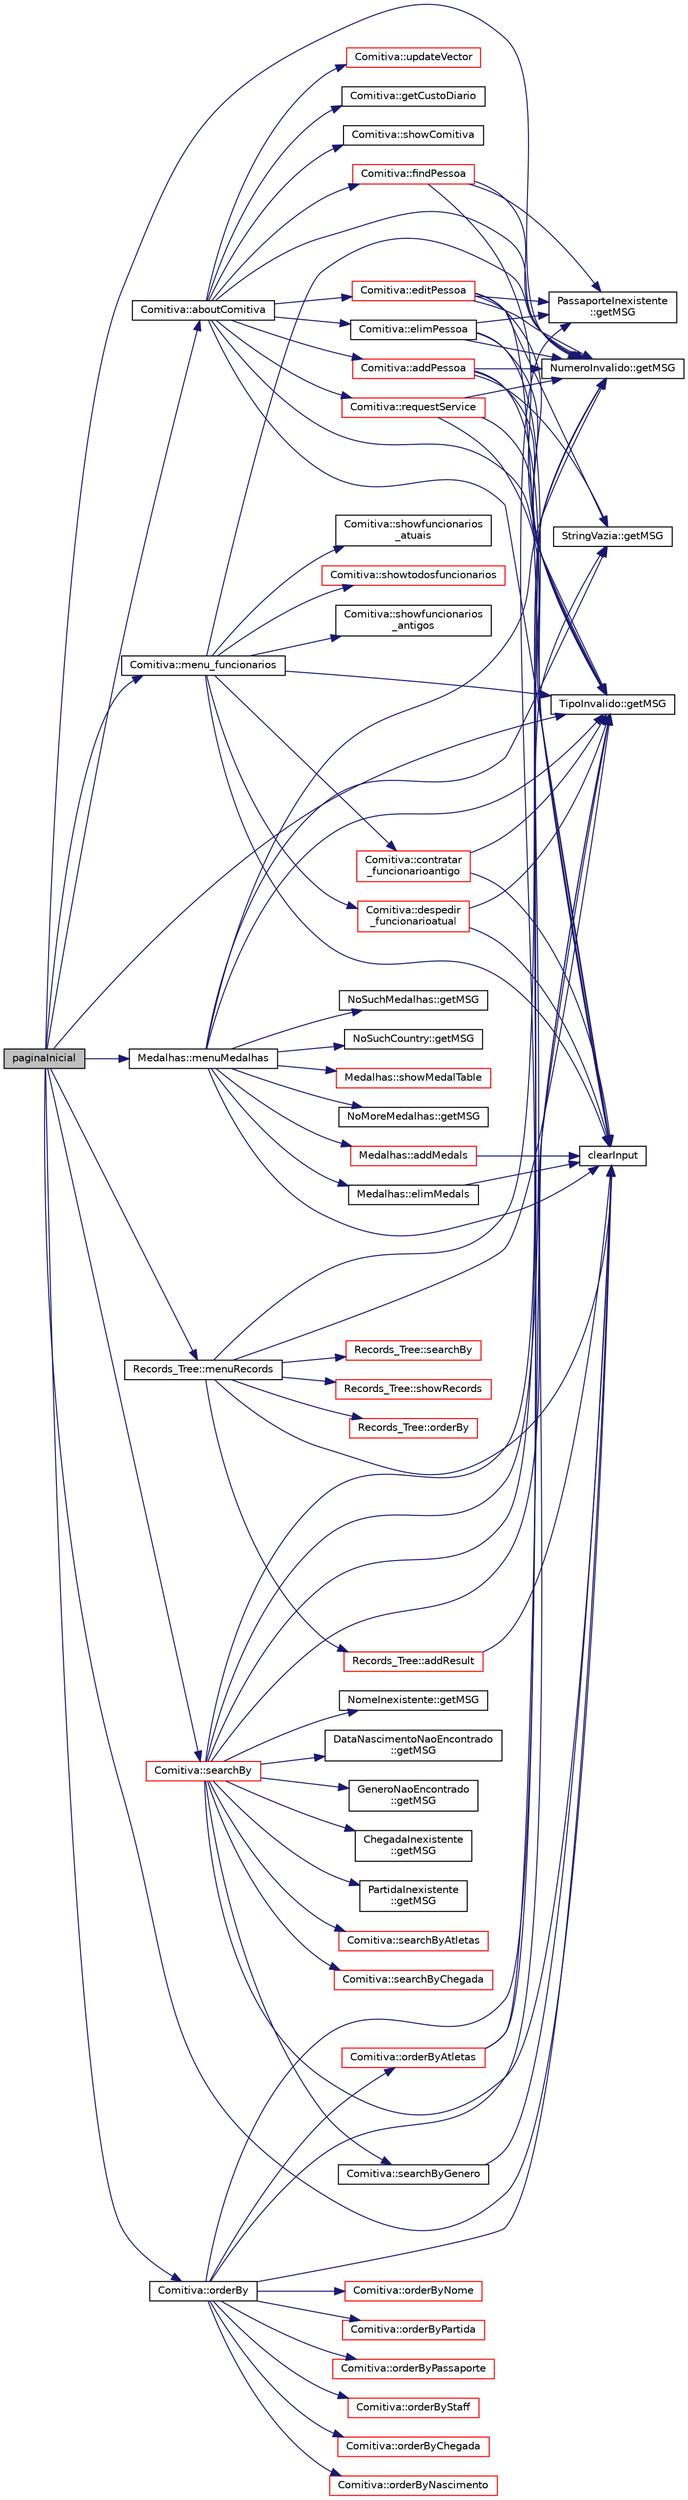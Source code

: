 digraph "paginaInicial"
{
 // LATEX_PDF_SIZE
  edge [fontname="Helvetica",fontsize="10",labelfontname="Helvetica",labelfontsize="10"];
  node [fontname="Helvetica",fontsize="10",shape=record];
  rankdir="LR";
  Node1 [label="paginaInicial",height=0.2,width=0.4,color="black", fillcolor="grey75", style="filled", fontcolor="black",tooltip="Esta função é o página inicial do programa. Todos os objetivos do projeto se fazem dentro desta funçã..."];
  Node1 -> Node2 [color="midnightblue",fontsize="10",style="solid",fontname="Helvetica"];
  Node2 [label="Comitiva::aboutComitiva",height=0.2,width=0.4,color="black", fillcolor="white", style="filled",URL="$class_comitiva.html#a3781e251409ca01dfdc898e66285c954",tooltip="Esta função mostra as opções para interagir com a Comitiva (adicionar, editar, eliminar,..."];
  Node2 -> Node3 [color="midnightblue",fontsize="10",style="solid",fontname="Helvetica"];
  Node3 [label="Comitiva::addPessoa",height=0.2,width=0.4,color="red", fillcolor="white", style="filled",URL="$class_comitiva.html#aa39a2bd760e619094ce52df5c6d494f3",tooltip="Esta função adiciona uma Pessoa ao vetor \"pessoas\"."];
  Node3 -> Node5 [color="midnightblue",fontsize="10",style="solid",fontname="Helvetica"];
  Node5 [label="clearInput",height=0.2,width=0.4,color="black", fillcolor="white", style="filled",URL="$utils_8cpp.html#a5d555657ce648c1a47abb70f1029589d",tooltip="Limpa o input buffer."];
  Node3 -> Node6 [color="midnightblue",fontsize="10",style="solid",fontname="Helvetica"];
  Node6 [label="NumeroInvalido::getMSG",height=0.2,width=0.4,color="black", fillcolor="white", style="filled",URL="$class_numero_invalido.html#a5c448d3329c6ac238680652aeeaef4c7",tooltip="Esta função retorna a mensagem de erro de número inválido."];
  Node3 -> Node7 [color="midnightblue",fontsize="10",style="solid",fontname="Helvetica"];
  Node7 [label="TipoInvalido::getMSG",height=0.2,width=0.4,color="black", fillcolor="white", style="filled",URL="$class_tipo_invalido.html#a2ab2856e2ba29b748798c49216ce0242",tooltip="Esta função retorna a mensagem de erro de tipo inválido."];
  Node3 -> Node21 [color="midnightblue",fontsize="10",style="solid",fontname="Helvetica"];
  Node21 [label="StringVazia::getMSG",height=0.2,width=0.4,color="black", fillcolor="white", style="filled",URL="$class_string_vazia.html#a604504d90df3ac1669feb026b75c9578",tooltip="Esta função retorna a mensagem de erro de string vazia."];
  Node2 -> Node5 [color="midnightblue",fontsize="10",style="solid",fontname="Helvetica"];
  Node2 -> Node23 [color="midnightblue",fontsize="10",style="solid",fontname="Helvetica"];
  Node23 [label="Comitiva::editPessoa",height=0.2,width=0.4,color="red", fillcolor="white", style="filled",URL="$class_comitiva.html#ad042557732ad35198efd8e71e0e06c5d",tooltip="Esta função edita as informações de uma Pessoa."];
  Node23 -> Node5 [color="midnightblue",fontsize="10",style="solid",fontname="Helvetica"];
  Node23 -> Node6 [color="midnightblue",fontsize="10",style="solid",fontname="Helvetica"];
  Node23 -> Node7 [color="midnightblue",fontsize="10",style="solid",fontname="Helvetica"];
  Node23 -> Node25 [color="midnightblue",fontsize="10",style="solid",fontname="Helvetica"];
  Node25 [label="PassaporteInexistente\l::getMSG",height=0.2,width=0.4,color="black", fillcolor="white", style="filled",URL="$class_passaporte_inexistente.html#ad7979791a4d7344befa52c364497f3eb",tooltip="Esta função retorna a mensagem de erro de passaporte inexistente."];
  Node23 -> Node21 [color="midnightblue",fontsize="10",style="solid",fontname="Helvetica"];
  Node2 -> Node38 [color="midnightblue",fontsize="10",style="solid",fontname="Helvetica"];
  Node38 [label="Comitiva::elimPessoa",height=0.2,width=0.4,color="black", fillcolor="white", style="filled",URL="$class_comitiva.html#a2d724f4833f65a6475eb5aa88341f643",tooltip="Esta função elimina uma Pessoa do vetor \"pessoas\"."];
  Node38 -> Node5 [color="midnightblue",fontsize="10",style="solid",fontname="Helvetica"];
  Node38 -> Node6 [color="midnightblue",fontsize="10",style="solid",fontname="Helvetica"];
  Node38 -> Node7 [color="midnightblue",fontsize="10",style="solid",fontname="Helvetica"];
  Node38 -> Node25 [color="midnightblue",fontsize="10",style="solid",fontname="Helvetica"];
  Node2 -> Node39 [color="midnightblue",fontsize="10",style="solid",fontname="Helvetica"];
  Node39 [label="Comitiva::findPessoa",height=0.2,width=0.4,color="red", fillcolor="white", style="filled",URL="$class_comitiva.html#a48f2170ac0b8232ffb0c188e1c47bf9a",tooltip="Procura no vetor \"pessoas\" uma pessoa pelo numero de passaporte."];
  Node39 -> Node6 [color="midnightblue",fontsize="10",style="solid",fontname="Helvetica"];
  Node39 -> Node7 [color="midnightblue",fontsize="10",style="solid",fontname="Helvetica"];
  Node39 -> Node25 [color="midnightblue",fontsize="10",style="solid",fontname="Helvetica"];
  Node2 -> Node41 [color="midnightblue",fontsize="10",style="solid",fontname="Helvetica"];
  Node41 [label="Comitiva::getCustoDiario",height=0.2,width=0.4,color="black", fillcolor="white", style="filled",URL="$class_comitiva.html#ab93bb2cced94523062c3de3de40d7b49",tooltip="Retorna o custo diário de toda a comitiva portuguesa."];
  Node2 -> Node6 [color="midnightblue",fontsize="10",style="solid",fontname="Helvetica"];
  Node2 -> Node7 [color="midnightblue",fontsize="10",style="solid",fontname="Helvetica"];
  Node2 -> Node42 [color="midnightblue",fontsize="10",style="solid",fontname="Helvetica"];
  Node42 [label="Comitiva::requestService",height=0.2,width=0.4,color="red", fillcolor="white", style="filled",URL="$class_comitiva.html#a22f61f628f4cd9f3b709037f2f96d872",tooltip="Esta função mostra um menu de serviços que podem ser requeridos por atletas."];
  Node42 -> Node5 [color="midnightblue",fontsize="10",style="solid",fontname="Helvetica"];
  Node42 -> Node6 [color="midnightblue",fontsize="10",style="solid",fontname="Helvetica"];
  Node42 -> Node7 [color="midnightblue",fontsize="10",style="solid",fontname="Helvetica"];
  Node2 -> Node56 [color="midnightblue",fontsize="10",style="solid",fontname="Helvetica"];
  Node56 [label="Comitiva::showComitiva",height=0.2,width=0.4,color="black", fillcolor="white", style="filled",URL="$class_comitiva.html#a39aa2b445d6d3dd3584cf17f0341bc24",tooltip="Imprime nome, passaporte e tipo (Atleta ou Staff) de cada pessoa da comitiva portuguesa."];
  Node2 -> Node57 [color="midnightblue",fontsize="10",style="solid",fontname="Helvetica"];
  Node57 [label="Comitiva::updateVector",height=0.2,width=0.4,color="red", fillcolor="white", style="filled",URL="$class_comitiva.html#a3163c7ec357831d98a23724f2ce9004f",tooltip="Esta função atualiza o vector 'pessoas' a partir da heap 'funcionarios' para que o ficheiro 'portugal..."];
  Node1 -> Node5 [color="midnightblue",fontsize="10",style="solid",fontname="Helvetica"];
  Node1 -> Node6 [color="midnightblue",fontsize="10",style="solid",fontname="Helvetica"];
  Node1 -> Node7 [color="midnightblue",fontsize="10",style="solid",fontname="Helvetica"];
  Node1 -> Node60 [color="midnightblue",fontsize="10",style="solid",fontname="Helvetica"];
  Node60 [label="Comitiva::menu_funcionarios",height=0.2,width=0.4,color="black", fillcolor="white", style="filled",URL="$class_comitiva.html#aeef0ddc5e27ecc05d29a62ade8bc6607",tooltip="Mostra o menu para operacoes de funcionarios que podem ser feitas."];
  Node60 -> Node5 [color="midnightblue",fontsize="10",style="solid",fontname="Helvetica"];
  Node60 -> Node61 [color="midnightblue",fontsize="10",style="solid",fontname="Helvetica"];
  Node61 [label="Comitiva::contratar\l_funcionarioantigo",height=0.2,width=0.4,color="red", fillcolor="white", style="filled",URL="$class_comitiva.html#a506f42d98eec72ededb075b26c10b609",tooltip="Esta função remove um funcionario antigo do ficheiro (staffantigos.txt), adicionando aos funcionarios..."];
  Node61 -> Node5 [color="midnightblue",fontsize="10",style="solid",fontname="Helvetica"];
  Node61 -> Node7 [color="midnightblue",fontsize="10",style="solid",fontname="Helvetica"];
  Node60 -> Node71 [color="midnightblue",fontsize="10",style="solid",fontname="Helvetica"];
  Node71 [label="Comitiva::despedir\l_funcionarioatual",height=0.2,width=0.4,color="red", fillcolor="white", style="filled",URL="$class_comitiva.html#ad82b51623ab1d2dbc42a86d288b8ecbd",tooltip="Esta função remove um funcionario atual do ficheiro (portugal.txt), adicionando aos funcionarios anti..."];
  Node71 -> Node5 [color="midnightblue",fontsize="10",style="solid",fontname="Helvetica"];
  Node71 -> Node7 [color="midnightblue",fontsize="10",style="solid",fontname="Helvetica"];
  Node60 -> Node6 [color="midnightblue",fontsize="10",style="solid",fontname="Helvetica"];
  Node60 -> Node7 [color="midnightblue",fontsize="10",style="solid",fontname="Helvetica"];
  Node60 -> Node74 [color="midnightblue",fontsize="10",style="solid",fontname="Helvetica"];
  Node74 [label="Comitiva::showfuncionarios\l_antigos",height=0.2,width=0.4,color="black", fillcolor="white", style="filled",URL="$class_comitiva.html#a93396067473073034c6c1fd93a5d9ddb",tooltip="Imprime toda a informação detalhada numa tebela de dispersao com os funcionarios antigos."];
  Node60 -> Node75 [color="midnightblue",fontsize="10",style="solid",fontname="Helvetica"];
  Node75 [label="Comitiva::showfuncionarios\l_atuais",height=0.2,width=0.4,color="black", fillcolor="white", style="filled",URL="$class_comitiva.html#a4f0c069d58f5ca067dfc256ba274300d",tooltip="Imprime toda a informação detalhada numa tebela de dispersao com os funcionarios atuais."];
  Node60 -> Node76 [color="midnightblue",fontsize="10",style="solid",fontname="Helvetica"];
  Node76 [label="Comitiva::showtodosfuncionarios",height=0.2,width=0.4,color="red", fillcolor="white", style="filled",URL="$class_comitiva.html#a31e39b074d5960e3f9f5e57a39010077",tooltip="Imprime toda a informação detalhada numa tebela de dispersao com os funcionarios antigos e atuais."];
  Node1 -> Node78 [color="midnightblue",fontsize="10",style="solid",fontname="Helvetica"];
  Node78 [label="Medalhas::menuMedalhas",height=0.2,width=0.4,color="black", fillcolor="white", style="filled",URL="$class_medalhas.html#a0e18eade264886c26064a60173a11a29",tooltip="Menu que lida com a intenção do usuário de atribuir medalhas, remover medalhas e ver o quadro de meda..."];
  Node78 -> Node79 [color="midnightblue",fontsize="10",style="solid",fontname="Helvetica"];
  Node79 [label="Medalhas::addMedals",height=0.2,width=0.4,color="red", fillcolor="white", style="filled",URL="$class_medalhas.html#ae7bfa391d5a4956522d7ce8274f04991",tooltip="Adiciona medalhas a um país."];
  Node79 -> Node5 [color="midnightblue",fontsize="10",style="solid",fontname="Helvetica"];
  Node78 -> Node5 [color="midnightblue",fontsize="10",style="solid",fontname="Helvetica"];
  Node78 -> Node86 [color="midnightblue",fontsize="10",style="solid",fontname="Helvetica"];
  Node86 [label="Medalhas::elimMedals",height=0.2,width=0.4,color="black", fillcolor="white", style="filled",URL="$class_medalhas.html#a1f51333f228e0215ec18b01ab209b2a4",tooltip="Elimina medalhas de um país."];
  Node86 -> Node5 [color="midnightblue",fontsize="10",style="solid",fontname="Helvetica"];
  Node78 -> Node6 [color="midnightblue",fontsize="10",style="solid",fontname="Helvetica"];
  Node78 -> Node7 [color="midnightblue",fontsize="10",style="solid",fontname="Helvetica"];
  Node78 -> Node87 [color="midnightblue",fontsize="10",style="solid",fontname="Helvetica"];
  Node87 [label="NoMoreMedalhas::getMSG",height=0.2,width=0.4,color="black", fillcolor="white", style="filled",URL="$class_no_more_medalhas.html#a277c27d6358f33f61102b0ddabe04a70",tooltip="Esta função retorna a mensagem de erro de passar do limite de medalhas."];
  Node78 -> Node88 [color="midnightblue",fontsize="10",style="solid",fontname="Helvetica"];
  Node88 [label="NoSuchMedalhas::getMSG",height=0.2,width=0.4,color="black", fillcolor="white", style="filled",URL="$class_no_such_medalhas.html#a8579983c1ea58a01e1e5474c95738def",tooltip="Esta função retorna a mensagem de erro de medalhas insuficientes."];
  Node78 -> Node89 [color="midnightblue",fontsize="10",style="solid",fontname="Helvetica"];
  Node89 [label="NoSuchCountry::getMSG",height=0.2,width=0.4,color="black", fillcolor="white", style="filled",URL="$class_no_such_country.html#a865f6066a01c7c98fdf730579baeb21d",tooltip="Esta função retorna a mensagem de erro de país inexistente."];
  Node78 -> Node21 [color="midnightblue",fontsize="10",style="solid",fontname="Helvetica"];
  Node78 -> Node90 [color="midnightblue",fontsize="10",style="solid",fontname="Helvetica"];
  Node90 [label="Medalhas::showMedalTable",height=0.2,width=0.4,color="red", fillcolor="white", style="filled",URL="$class_medalhas.html#a37866111e7cc41c679fa8e4bcfa9c5fd",tooltip="Imprime a tabela de medalhas."];
  Node1 -> Node95 [color="midnightblue",fontsize="10",style="solid",fontname="Helvetica"];
  Node95 [label="Records_Tree::menuRecords",height=0.2,width=0.4,color="black", fillcolor="white", style="filled",URL="$class_records___tree.html#abf6bb08b260f1e80be87f5788faa4276",tooltip="Esta função mostra as opções para interagir com a classe Records_Tree (Ver recordes,..."];
  Node95 -> Node96 [color="midnightblue",fontsize="10",style="solid",fontname="Helvetica"];
  Node96 [label="Records_Tree::addResult",height=0.2,width=0.4,color="red", fillcolor="white", style="filled",URL="$class_records___tree.html#aea129dd9c2df0fb54577dbbfb2985f0c",tooltip="Adiciona um resultado e, se necessario, atualiza a BST \"recordes\"."];
  Node96 -> Node5 [color="midnightblue",fontsize="10",style="solid",fontname="Helvetica"];
  Node95 -> Node5 [color="midnightblue",fontsize="10",style="solid",fontname="Helvetica"];
  Node95 -> Node6 [color="midnightblue",fontsize="10",style="solid",fontname="Helvetica"];
  Node95 -> Node7 [color="midnightblue",fontsize="10",style="solid",fontname="Helvetica"];
  Node95 -> Node107 [color="midnightblue",fontsize="10",style="solid",fontname="Helvetica"];
  Node107 [label="Records_Tree::orderBy",height=0.2,width=0.4,color="red", fillcolor="white", style="filled",URL="$class_records___tree.html#a883a8a44b9ecbff708a637ae11310994",tooltip="Apenas chama a função de ordenacao que o utilizador escolher."];
  Node95 -> Node117 [color="midnightblue",fontsize="10",style="solid",fontname="Helvetica"];
  Node117 [label="Records_Tree::searchBy",height=0.2,width=0.4,color="red", fillcolor="white", style="filled",URL="$class_records___tree.html#a1399952f1ec524b3705a5eff7c697fe6",tooltip="Apenas chama a função de pesquisa que o utilizador escolher."];
  Node95 -> Node124 [color="midnightblue",fontsize="10",style="solid",fontname="Helvetica"];
  Node124 [label="Records_Tree::showRecords",height=0.2,width=0.4,color="red", fillcolor="white", style="filled",URL="$class_records___tree.html#a306b17d73bccb7aa29d71baeb5b66095",tooltip="Imprime todos os recordes na BST \"Recordes\" no mesmo formato do ficheiro \"records...."];
  Node1 -> Node125 [color="midnightblue",fontsize="10",style="solid",fontname="Helvetica"];
  Node125 [label="Comitiva::orderBy",height=0.2,width=0.4,color="black", fillcolor="white", style="filled",URL="$class_comitiva.html#a69df54dc14ec5efd16db4b7a7c10247a",tooltip="Apenas chama a função de ordenação que o utilizador escolher."];
  Node125 -> Node5 [color="midnightblue",fontsize="10",style="solid",fontname="Helvetica"];
  Node125 -> Node6 [color="midnightblue",fontsize="10",style="solid",fontname="Helvetica"];
  Node125 -> Node7 [color="midnightblue",fontsize="10",style="solid",fontname="Helvetica"];
  Node125 -> Node126 [color="midnightblue",fontsize="10",style="solid",fontname="Helvetica"];
  Node126 [label="Comitiva::orderByAtletas",height=0.2,width=0.4,color="red", fillcolor="white", style="filled",URL="$class_comitiva.html#ab6253b6a3d3c7ac32b5776cee1bc5cf1",tooltip="Menu para ordenação dos Atletas."];
  Node126 -> Node6 [color="midnightblue",fontsize="10",style="solid",fontname="Helvetica"];
  Node126 -> Node7 [color="midnightblue",fontsize="10",style="solid",fontname="Helvetica"];
  Node125 -> Node136 [color="midnightblue",fontsize="10",style="solid",fontname="Helvetica"];
  Node136 [label="Comitiva::orderByChegada",height=0.2,width=0.4,color="red", fillcolor="white", style="filled",URL="$class_comitiva.html#aa49581f20ab0e0e9c9dc58f3be3c3a5f",tooltip="Mostra todos os elementos ordenados por data de chegada a Tóquio."];
  Node125 -> Node138 [color="midnightblue",fontsize="10",style="solid",fontname="Helvetica"];
  Node138 [label="Comitiva::orderByNascimento",height=0.2,width=0.4,color="red", fillcolor="white", style="filled",URL="$class_comitiva.html#af2db2bb7e64e99d0eb281da594984e67",tooltip="Mostra todos os elementos ordenados pelo nascimento."];
  Node125 -> Node140 [color="midnightblue",fontsize="10",style="solid",fontname="Helvetica"];
  Node140 [label="Comitiva::orderByNome",height=0.2,width=0.4,color="red", fillcolor="white", style="filled",URL="$class_comitiva.html#a2c6b45e7bf80a8f87708024f6e25175e",tooltip="Mostra todos os elementos ordenados pelo nome."];
  Node125 -> Node141 [color="midnightblue",fontsize="10",style="solid",fontname="Helvetica"];
  Node141 [label="Comitiva::orderByPartida",height=0.2,width=0.4,color="red", fillcolor="white", style="filled",URL="$class_comitiva.html#a461902de24849317324327d3a2eaca55",tooltip="Mostra todos os elementos ordenados por data de partida de Tóquio."];
  Node125 -> Node143 [color="midnightblue",fontsize="10",style="solid",fontname="Helvetica"];
  Node143 [label="Comitiva::orderByPassaporte",height=0.2,width=0.4,color="red", fillcolor="white", style="filled",URL="$class_comitiva.html#ac4fe48c72ba687a46650a8f1f09794d4",tooltip="Mostra todos os elementos ordenados por passaporte."];
  Node125 -> Node145 [color="midnightblue",fontsize="10",style="solid",fontname="Helvetica"];
  Node145 [label="Comitiva::orderByStaff",height=0.2,width=0.4,color="red", fillcolor="white", style="filled",URL="$class_comitiva.html#aef4522bba7d390f68c462e196eb45e87",tooltip="Menu para ordenação dos membros do Staff."];
  Node1 -> Node148 [color="midnightblue",fontsize="10",style="solid",fontname="Helvetica"];
  Node148 [label="Comitiva::searchBy",height=0.2,width=0.4,color="red", fillcolor="white", style="filled",URL="$class_comitiva.html#a2c0ae448510e58a00b1ee64d9948b383",tooltip="Apenas chama a função de pesquisa que o utilizador escolher."];
  Node148 -> Node5 [color="midnightblue",fontsize="10",style="solid",fontname="Helvetica"];
  Node148 -> Node6 [color="midnightblue",fontsize="10",style="solid",fontname="Helvetica"];
  Node148 -> Node7 [color="midnightblue",fontsize="10",style="solid",fontname="Helvetica"];
  Node148 -> Node149 [color="midnightblue",fontsize="10",style="solid",fontname="Helvetica"];
  Node149 [label="NomeInexistente::getMSG",height=0.2,width=0.4,color="black", fillcolor="white", style="filled",URL="$class_nome_inexistente.html#a714ee72846d2fcebbaaf9aa36ae60f50",tooltip="Esta função retorna a mensagem de erro de nome inexistente."];
  Node148 -> Node150 [color="midnightblue",fontsize="10",style="solid",fontname="Helvetica"];
  Node150 [label="DataNascimentoNaoEncontrado\l::getMSG",height=0.2,width=0.4,color="black", fillcolor="white", style="filled",URL="$class_data_nascimento_nao_encontrado.html#aa13f7e1bf1d09e75fe5c50e875e33454",tooltip="Esta função retorna a mensagem de erro de nascimento não encontrado."];
  Node148 -> Node25 [color="midnightblue",fontsize="10",style="solid",fontname="Helvetica"];
  Node148 -> Node151 [color="midnightblue",fontsize="10",style="solid",fontname="Helvetica"];
  Node151 [label="GeneroNaoEncontrado\l::getMSG",height=0.2,width=0.4,color="black", fillcolor="white", style="filled",URL="$class_genero_nao_encontrado.html#a59f659b2ad632410283690df22efdd27",tooltip="Esta função retorna a mensagem de erro de género não encontrado."];
  Node148 -> Node152 [color="midnightblue",fontsize="10",style="solid",fontname="Helvetica"];
  Node152 [label="ChegadaInexistente\l::getMSG",height=0.2,width=0.4,color="black", fillcolor="white", style="filled",URL="$class_chegada_inexistente.html#aa7e4f568ad1c0faa4bd76bfae546fd5e",tooltip="Esta função retorna a mensagem de erro de chegada inexistente."];
  Node148 -> Node153 [color="midnightblue",fontsize="10",style="solid",fontname="Helvetica"];
  Node153 [label="PartidaInexistente\l::getMSG",height=0.2,width=0.4,color="black", fillcolor="white", style="filled",URL="$class_partida_inexistente.html#a35de6ff1921c1afc88de2de34e19ec9d",tooltip="Esta função retorna a mensagem de erro de partida inexistente."];
  Node148 -> Node21 [color="midnightblue",fontsize="10",style="solid",fontname="Helvetica"];
  Node148 -> Node154 [color="midnightblue",fontsize="10",style="solid",fontname="Helvetica"];
  Node154 [label="Comitiva::searchByAtletas",height=0.2,width=0.4,color="red", fillcolor="white", style="filled",URL="$class_comitiva.html#a74ccf493ee22a6ddecc6743145d5f0bc",tooltip="Menu para procura por Atletas."];
  Node148 -> Node160 [color="midnightblue",fontsize="10",style="solid",fontname="Helvetica"];
  Node160 [label="Comitiva::searchByChegada",height=0.2,width=0.4,color="red", fillcolor="white", style="filled",URL="$class_comitiva.html#a33d69160a12aecfd28afcc226c623ea5",tooltip="Mostra todos os elementos com uma data de chegada a Tóquio específica."];
  Node148 -> Node162 [color="midnightblue",fontsize="10",style="solid",fontname="Helvetica"];
  Node162 [label="Comitiva::searchByGenero",height=0.2,width=0.4,color="black", fillcolor="white", style="filled",URL="$class_comitiva.html#a214536d205e3c117d40be67ecd6a552a",tooltip="Mostra todos os elementos de um dado género."];
  Node162 -> Node5 [color="midnightblue",fontsize="10",style="solid",fontname="Helvetica"];
}
